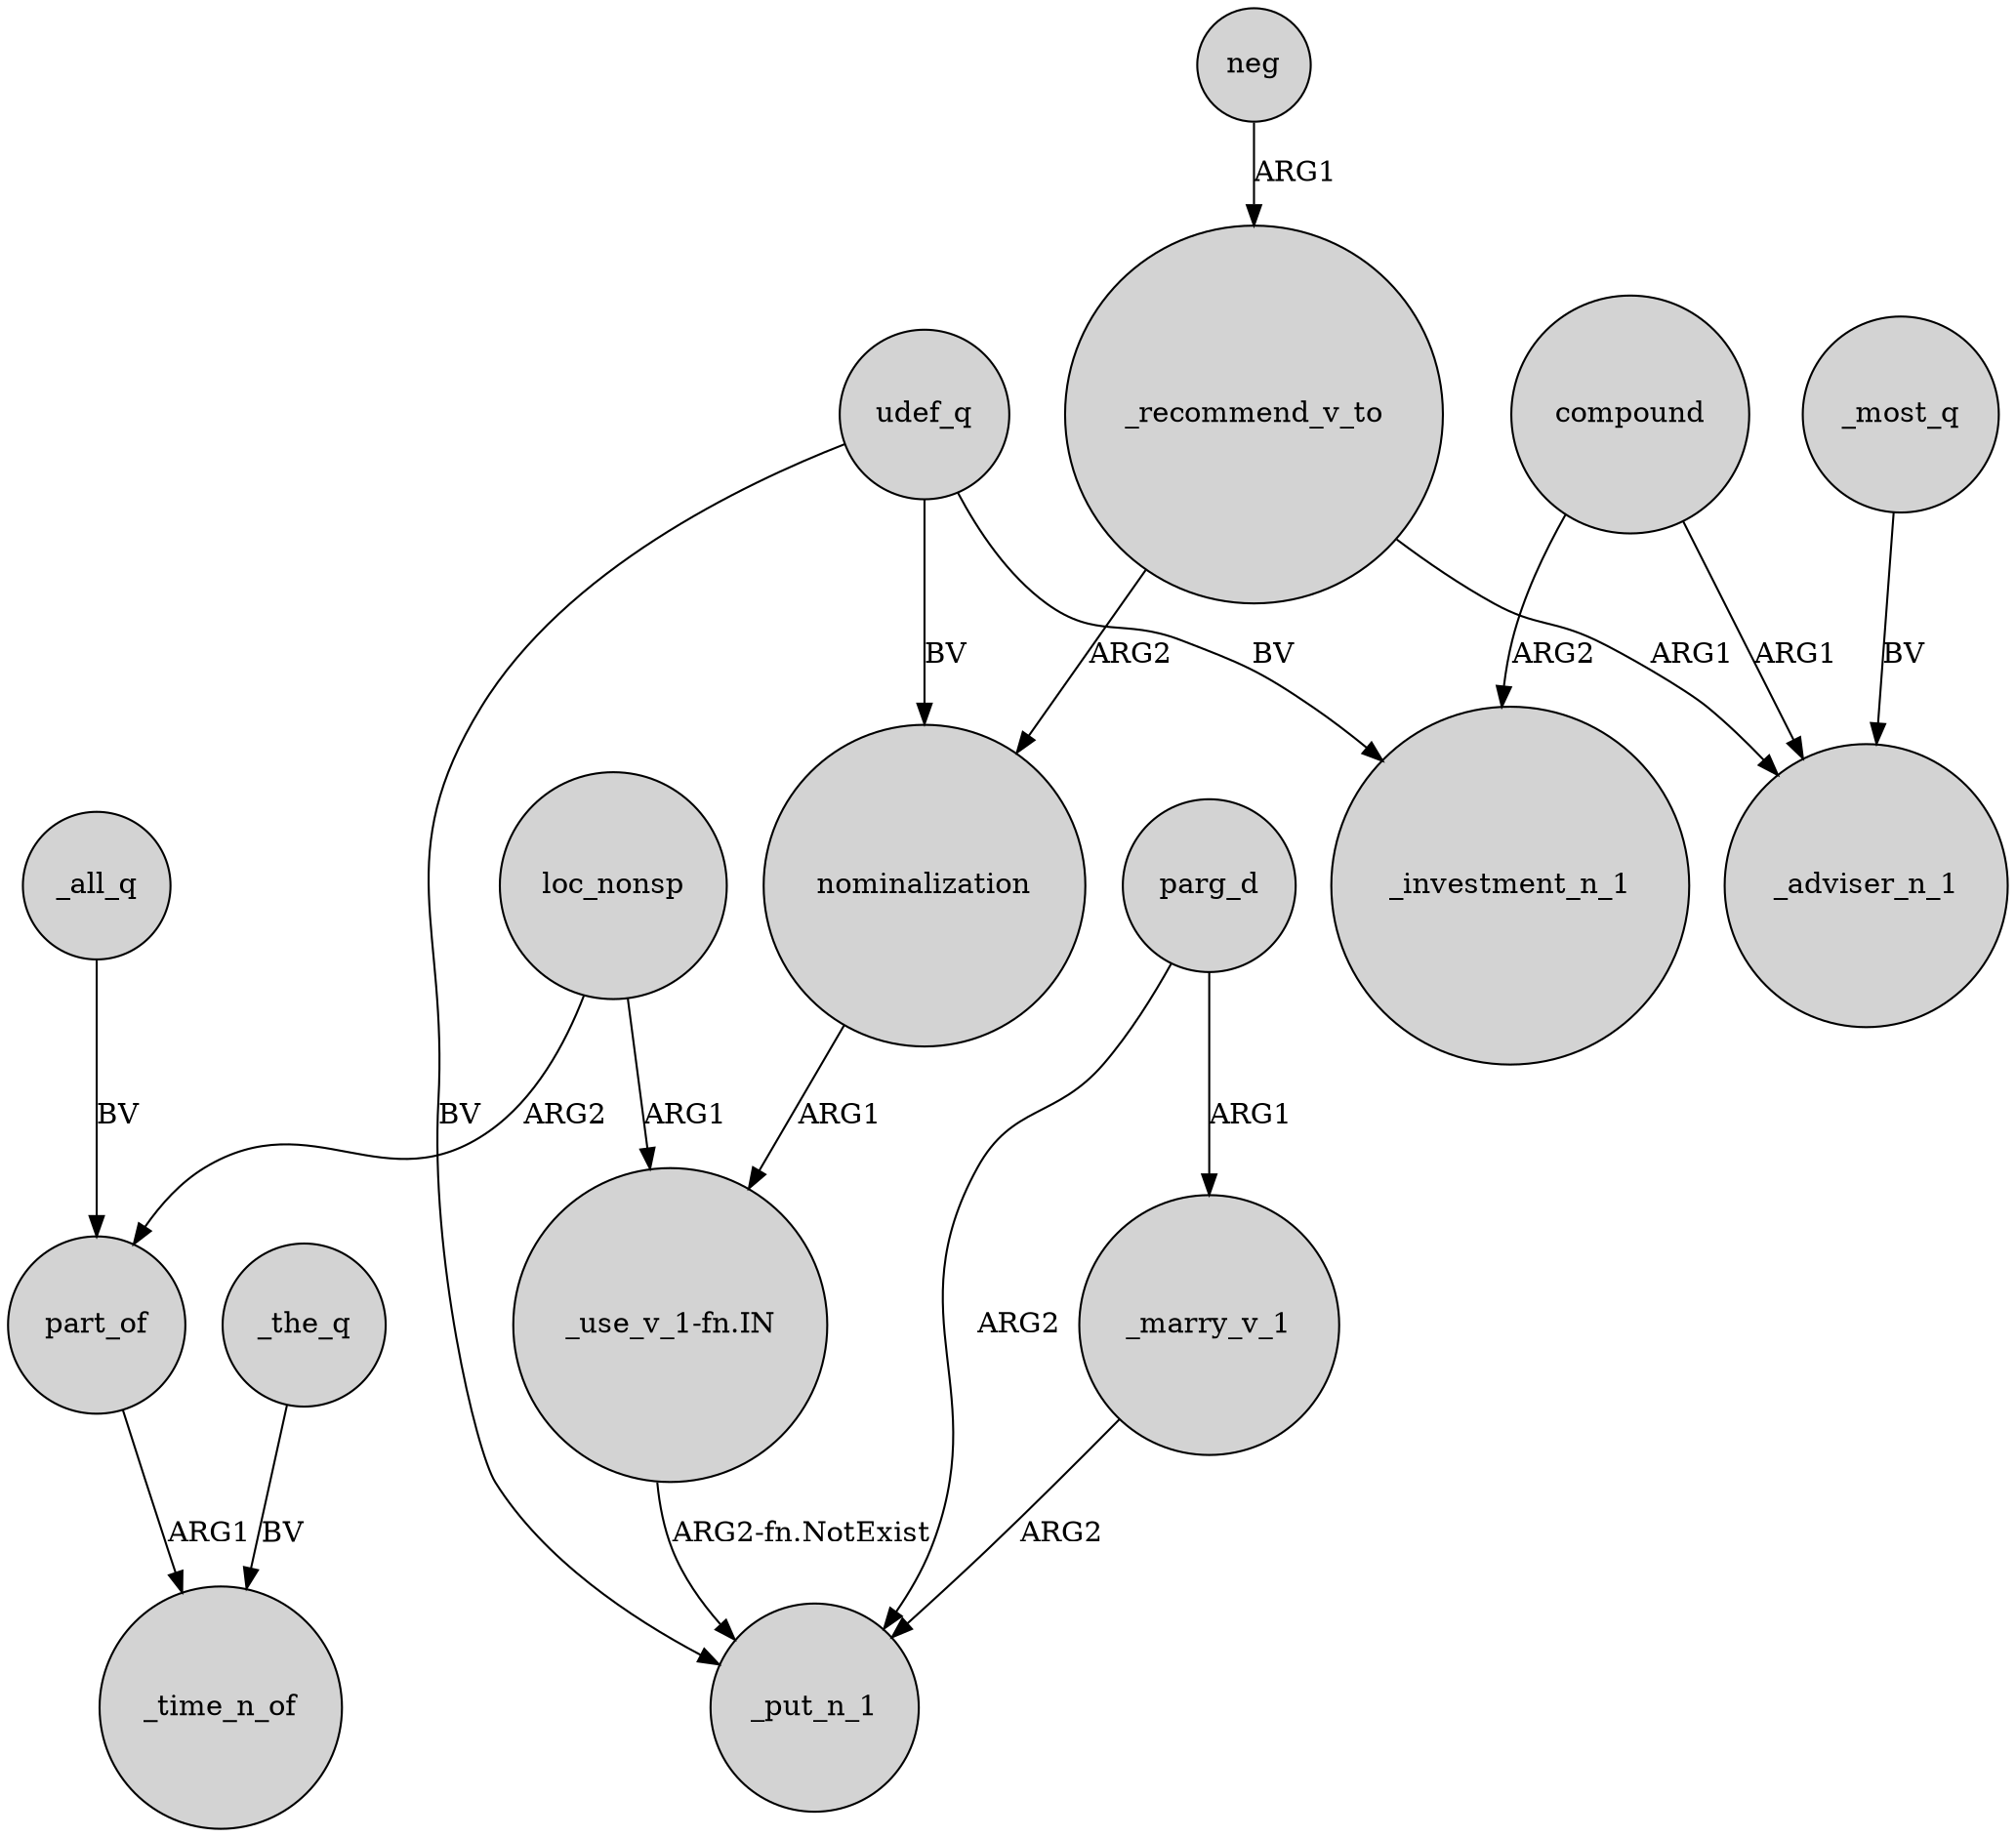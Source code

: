 digraph {
	node [shape=circle style=filled]
	part_of -> _time_n_of [label=ARG1]
	_all_q -> part_of [label=BV]
	_recommend_v_to -> nominalization [label=ARG2]
	neg -> _recommend_v_to [label=ARG1]
	parg_d -> _marry_v_1 [label=ARG1]
	"_use_v_1-fn.IN" -> _put_n_1 [label="ARG2-fn.NotExist"]
	loc_nonsp -> part_of [label=ARG2]
	compound -> _investment_n_1 [label=ARG2]
	_marry_v_1 -> _put_n_1 [label=ARG2]
	_recommend_v_to -> _adviser_n_1 [label=ARG1]
	parg_d -> _put_n_1 [label=ARG2]
	_the_q -> _time_n_of [label=BV]
	compound -> _adviser_n_1 [label=ARG1]
	udef_q -> nominalization [label=BV]
	_most_q -> _adviser_n_1 [label=BV]
	udef_q -> _investment_n_1 [label=BV]
	loc_nonsp -> "_use_v_1-fn.IN" [label=ARG1]
	udef_q -> _put_n_1 [label=BV]
	nominalization -> "_use_v_1-fn.IN" [label=ARG1]
}
